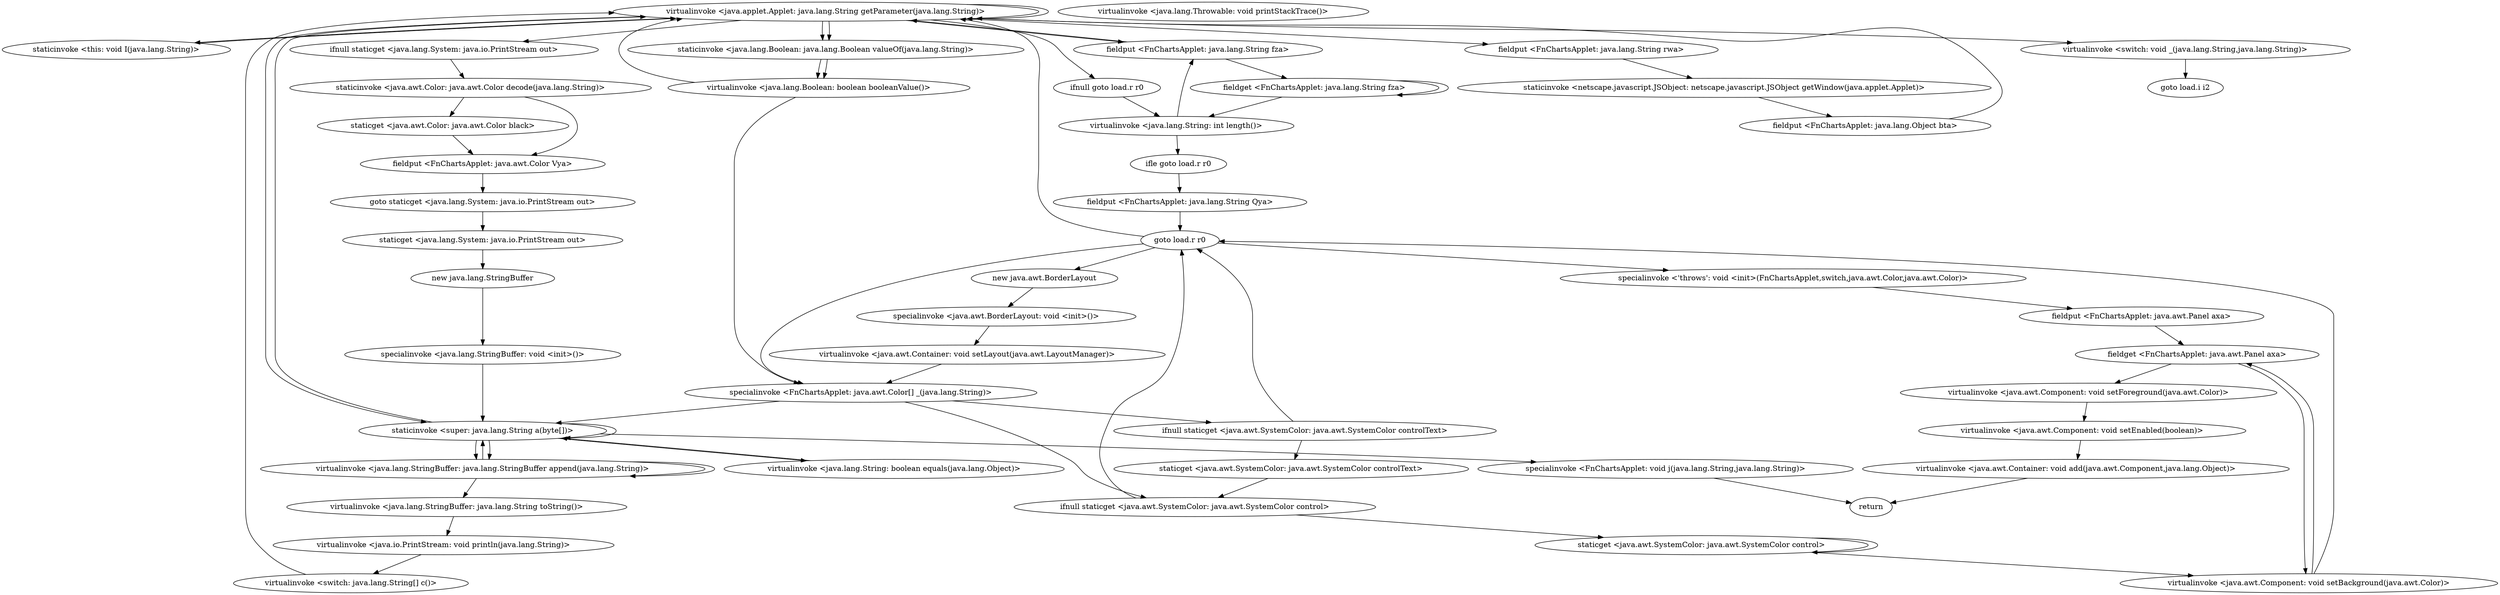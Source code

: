 digraph "" {
"virtualinvoke <java.applet.Applet: java.lang.String getParameter(java.lang.String)>";
 "virtualinvoke <java.applet.Applet: java.lang.String getParameter(java.lang.String)>"->"staticinvoke <this: void I(java.lang.String)>";
 "staticinvoke <this: void I(java.lang.String)>"->"virtualinvoke <java.applet.Applet: java.lang.String getParameter(java.lang.String)>";
 "virtualinvoke <java.applet.Applet: java.lang.String getParameter(java.lang.String)>"->"fieldput <FnChartsApplet: java.lang.String fza>";
 "fieldput <FnChartsApplet: java.lang.String fza>"->"fieldget <FnChartsApplet: java.lang.String fza>";
 "fieldget <FnChartsApplet: java.lang.String fza>"->"fieldget <FnChartsApplet: java.lang.String fza>";
 "fieldget <FnChartsApplet: java.lang.String fza>"->"virtualinvoke <java.lang.String: int length()>";
 "virtualinvoke <java.lang.String: int length()>"->"fieldput <FnChartsApplet: java.lang.String fza>";
 "fieldput <FnChartsApplet: java.lang.String fza>"->"virtualinvoke <java.applet.Applet: java.lang.String getParameter(java.lang.String)>";
 "virtualinvoke <java.applet.Applet: java.lang.String getParameter(java.lang.String)>"->"staticinvoke <java.lang.Boolean: java.lang.Boolean valueOf(java.lang.String)>";
 "staticinvoke <java.lang.Boolean: java.lang.Boolean valueOf(java.lang.String)>"->"virtualinvoke <java.lang.Boolean: boolean booleanValue()>";
 "virtualinvoke <java.lang.Boolean: boolean booleanValue()>"->"virtualinvoke <java.applet.Applet: java.lang.String getParameter(java.lang.String)>";
 "virtualinvoke <java.applet.Applet: java.lang.String getParameter(java.lang.String)>"->"fieldput <FnChartsApplet: java.lang.String rwa>";
 "fieldput <FnChartsApplet: java.lang.String rwa>"->"staticinvoke <netscape.javascript.JSObject: netscape.javascript.JSObject getWindow(java.applet.Applet)>";
 "staticinvoke <netscape.javascript.JSObject: netscape.javascript.JSObject getWindow(java.applet.Applet)>"->"fieldput <FnChartsApplet: java.lang.Object bta>";
 "fieldput <FnChartsApplet: java.lang.Object bta>"->"virtualinvoke <java.applet.Applet: java.lang.String getParameter(java.lang.String)>";
 "virtualinvoke <java.applet.Applet: java.lang.String getParameter(java.lang.String)>"->"ifnull goto load.r r0";
 "ifnull goto load.r r0"->"virtualinvoke <java.lang.String: int length()>";
 "virtualinvoke <java.lang.String: int length()>"->"ifle goto load.r r0";
 "ifle goto load.r r0"->"fieldput <FnChartsApplet: java.lang.String Qya>";
 "fieldput <FnChartsApplet: java.lang.String Qya>"->"goto load.r r0";
 "goto load.r r0"->"virtualinvoke <java.applet.Applet: java.lang.String getParameter(java.lang.String)>";
 "virtualinvoke <java.applet.Applet: java.lang.String getParameter(java.lang.String)>"->"ifnull staticget <java.lang.System: java.io.PrintStream out>";
 "ifnull staticget <java.lang.System: java.io.PrintStream out>"->"staticinvoke <java.awt.Color: java.awt.Color decode(java.lang.String)>";
 "staticinvoke <java.awt.Color: java.awt.Color decode(java.lang.String)>"->"fieldput <FnChartsApplet: java.awt.Color Vya>";
 "fieldput <FnChartsApplet: java.awt.Color Vya>"->"goto staticget <java.lang.System: java.io.PrintStream out>";
 "goto staticget <java.lang.System: java.io.PrintStream out>"->"staticget <java.lang.System: java.io.PrintStream out>";
 "staticget <java.lang.System: java.io.PrintStream out>"->"new java.lang.StringBuffer";
 "new java.lang.StringBuffer"->"specialinvoke <java.lang.StringBuffer: void <init>()>";
 "specialinvoke <java.lang.StringBuffer: void <init>()>"->"staticinvoke <super: java.lang.String a(byte[])>";
 "staticinvoke <super: java.lang.String a(byte[])>"->"virtualinvoke <java.lang.StringBuffer: java.lang.StringBuffer append(java.lang.String)>";
 "virtualinvoke <java.lang.StringBuffer: java.lang.StringBuffer append(java.lang.String)>"->"virtualinvoke <java.lang.StringBuffer: java.lang.StringBuffer append(java.lang.String)>";
 "virtualinvoke <java.lang.StringBuffer: java.lang.StringBuffer append(java.lang.String)>"->"staticinvoke <super: java.lang.String a(byte[])>";
 "staticinvoke <super: java.lang.String a(byte[])>"->"virtualinvoke <java.lang.StringBuffer: java.lang.StringBuffer append(java.lang.String)>";
 "virtualinvoke <java.lang.StringBuffer: java.lang.StringBuffer append(java.lang.String)>"->"virtualinvoke <java.lang.StringBuffer: java.lang.String toString()>";
 "virtualinvoke <java.lang.StringBuffer: java.lang.String toString()>"->"virtualinvoke <java.io.PrintStream: void println(java.lang.String)>";
 "virtualinvoke <java.io.PrintStream: void println(java.lang.String)>"->"virtualinvoke <switch: java.lang.String[] c()>";
 "virtualinvoke <switch: java.lang.String[] c()>"->"virtualinvoke <java.applet.Applet: java.lang.String getParameter(java.lang.String)>";
 "virtualinvoke <java.applet.Applet: java.lang.String getParameter(java.lang.String)>"->"virtualinvoke <switch: void _(java.lang.String,java.lang.String)>";
 "virtualinvoke <switch: void _(java.lang.String,java.lang.String)>"->"goto load.i i2";
"virtualinvoke <java.applet.Applet: java.lang.String getParameter(java.lang.String)>";
 "virtualinvoke <java.applet.Applet: java.lang.String getParameter(java.lang.String)>"->"virtualinvoke <java.applet.Applet: java.lang.String getParameter(java.lang.String)>";
 "virtualinvoke <java.applet.Applet: java.lang.String getParameter(java.lang.String)>"->"staticinvoke <java.lang.Boolean: java.lang.Boolean valueOf(java.lang.String)>";
 "staticinvoke <java.lang.Boolean: java.lang.Boolean valueOf(java.lang.String)>"->"virtualinvoke <java.lang.Boolean: boolean booleanValue()>";
 "virtualinvoke <java.lang.Boolean: boolean booleanValue()>"->"specialinvoke <FnChartsApplet: java.awt.Color[] _(java.lang.String)>";
 "specialinvoke <FnChartsApplet: java.awt.Color[] _(java.lang.String)>"->"staticinvoke <super: java.lang.String a(byte[])>";
 "staticinvoke <super: java.lang.String a(byte[])>"->"virtualinvoke <java.applet.Applet: java.lang.String getParameter(java.lang.String)>";
 "virtualinvoke <java.applet.Applet: java.lang.String getParameter(java.lang.String)>"->"staticinvoke <super: java.lang.String a(byte[])>";
 "staticinvoke <super: java.lang.String a(byte[])>"->"virtualinvoke <java.lang.String: boolean equals(java.lang.Object)>";
 "virtualinvoke <java.lang.String: boolean equals(java.lang.Object)>"->"staticinvoke <super: java.lang.String a(byte[])>";
 "staticinvoke <super: java.lang.String a(byte[])>"->"staticinvoke <super: java.lang.String a(byte[])>";
 "staticinvoke <super: java.lang.String a(byte[])>"->"specialinvoke <FnChartsApplet: void j(java.lang.String,java.lang.String)>";
 "specialinvoke <FnChartsApplet: void j(java.lang.String,java.lang.String)>"->"return";
"virtualinvoke <java.awt.Component: void setBackground(java.awt.Color)>";
 "virtualinvoke <java.awt.Component: void setBackground(java.awt.Color)>"->"goto load.r r0";
 "goto load.r r0"->"new java.awt.BorderLayout";
 "new java.awt.BorderLayout"->"specialinvoke <java.awt.BorderLayout: void <init>()>";
 "specialinvoke <java.awt.BorderLayout: void <init>()>"->"virtualinvoke <java.awt.Container: void setLayout(java.awt.LayoutManager)>";
 "virtualinvoke <java.awt.Container: void setLayout(java.awt.LayoutManager)>"->"specialinvoke <FnChartsApplet: java.awt.Color[] _(java.lang.String)>";
 "specialinvoke <FnChartsApplet: java.awt.Color[] _(java.lang.String)>"->"ifnull staticget <java.awt.SystemColor: java.awt.SystemColor control>";
 "ifnull staticget <java.awt.SystemColor: java.awt.SystemColor control>"->"goto load.r r0";
 "goto load.r r0"->"specialinvoke <FnChartsApplet: java.awt.Color[] _(java.lang.String)>";
 "specialinvoke <FnChartsApplet: java.awt.Color[] _(java.lang.String)>"->"ifnull staticget <java.awt.SystemColor: java.awt.SystemColor controlText>";
 "ifnull staticget <java.awt.SystemColor: java.awt.SystemColor controlText>"->"goto load.r r0";
 "goto load.r r0"->"specialinvoke <'throws': void <init>(FnChartsApplet,switch,java.awt.Color,java.awt.Color)>";
 "specialinvoke <'throws': void <init>(FnChartsApplet,switch,java.awt.Color,java.awt.Color)>"->"fieldput <FnChartsApplet: java.awt.Panel axa>";
 "fieldput <FnChartsApplet: java.awt.Panel axa>"->"fieldget <FnChartsApplet: java.awt.Panel axa>";
 "fieldget <FnChartsApplet: java.awt.Panel axa>"->"virtualinvoke <java.awt.Component: void setBackground(java.awt.Color)>";
 "virtualinvoke <java.awt.Component: void setBackground(java.awt.Color)>"->"fieldget <FnChartsApplet: java.awt.Panel axa>";
 "fieldget <FnChartsApplet: java.awt.Panel axa>"->"virtualinvoke <java.awt.Component: void setForeground(java.awt.Color)>";
 "virtualinvoke <java.awt.Component: void setForeground(java.awt.Color)>"->"virtualinvoke <java.awt.Component: void setEnabled(boolean)>";
 "virtualinvoke <java.awt.Component: void setEnabled(boolean)>"->"virtualinvoke <java.awt.Container: void add(java.awt.Component,java.lang.Object)>";
 "virtualinvoke <java.awt.Container: void add(java.awt.Component,java.lang.Object)>"->"return";
 "ifnull staticget <java.awt.SystemColor: java.awt.SystemColor controlText>"->"staticget <java.awt.SystemColor: java.awt.SystemColor controlText>";
 "staticget <java.awt.SystemColor: java.awt.SystemColor controlText>"-> "ifnull staticget <java.awt.SystemColor: java.awt.SystemColor control>"->"staticget <java.awt.SystemColor: java.awt.SystemColor control>";
 "staticget <java.awt.SystemColor: java.awt.SystemColor control>"->"staticget <java.awt.SystemColor: java.awt.SystemColor control>";
 "staticget <java.awt.SystemColor: java.awt.SystemColor control>"->"virtualinvoke <java.awt.Component: void setBackground(java.awt.Color)>";
 "staticinvoke <java.awt.Color: java.awt.Color decode(java.lang.String)>"->"staticget <java.awt.Color: java.awt.Color black>";
 "staticget <java.awt.Color: java.awt.Color black>"->"fieldput <FnChartsApplet: java.awt.Color Vya>";
"virtualinvoke <java.lang.Throwable: void printStackTrace()>";
}
